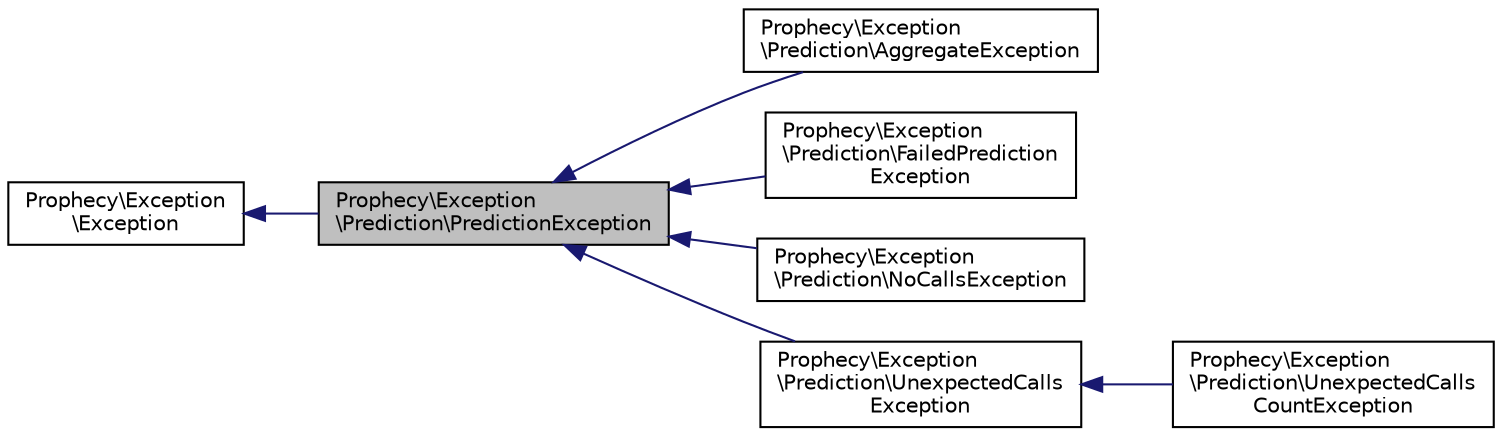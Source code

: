 digraph "Prophecy\Exception\Prediction\PredictionException"
{
  edge [fontname="Helvetica",fontsize="10",labelfontname="Helvetica",labelfontsize="10"];
  node [fontname="Helvetica",fontsize="10",shape=record];
  rankdir="LR";
  Node0 [label="Prophecy\\Exception\l\\Prediction\\PredictionException",height=0.2,width=0.4,color="black", fillcolor="grey75", style="filled", fontcolor="black"];
  Node1 -> Node0 [dir="back",color="midnightblue",fontsize="10",style="solid",fontname="Helvetica"];
  Node1 [label="Prophecy\\Exception\l\\Exception",height=0.2,width=0.4,color="black", fillcolor="white", style="filled",URL="$interfaceProphecy_1_1Exception_1_1Exception.html"];
  Node0 -> Node2 [dir="back",color="midnightblue",fontsize="10",style="solid",fontname="Helvetica"];
  Node2 [label="Prophecy\\Exception\l\\Prediction\\AggregateException",height=0.2,width=0.4,color="black", fillcolor="white", style="filled",URL="$classProphecy_1_1Exception_1_1Prediction_1_1AggregateException.html"];
  Node0 -> Node3 [dir="back",color="midnightblue",fontsize="10",style="solid",fontname="Helvetica"];
  Node3 [label="Prophecy\\Exception\l\\Prediction\\FailedPrediction\lException",height=0.2,width=0.4,color="black", fillcolor="white", style="filled",URL="$classProphecy_1_1Exception_1_1Prediction_1_1FailedPredictionException.html"];
  Node0 -> Node4 [dir="back",color="midnightblue",fontsize="10",style="solid",fontname="Helvetica"];
  Node4 [label="Prophecy\\Exception\l\\Prediction\\NoCallsException",height=0.2,width=0.4,color="black", fillcolor="white", style="filled",URL="$classProphecy_1_1Exception_1_1Prediction_1_1NoCallsException.html"];
  Node0 -> Node5 [dir="back",color="midnightblue",fontsize="10",style="solid",fontname="Helvetica"];
  Node5 [label="Prophecy\\Exception\l\\Prediction\\UnexpectedCalls\lException",height=0.2,width=0.4,color="black", fillcolor="white", style="filled",URL="$classProphecy_1_1Exception_1_1Prediction_1_1UnexpectedCallsException.html"];
  Node5 -> Node6 [dir="back",color="midnightblue",fontsize="10",style="solid",fontname="Helvetica"];
  Node6 [label="Prophecy\\Exception\l\\Prediction\\UnexpectedCalls\lCountException",height=0.2,width=0.4,color="black", fillcolor="white", style="filled",URL="$classProphecy_1_1Exception_1_1Prediction_1_1UnexpectedCallsCountException.html"];
}
